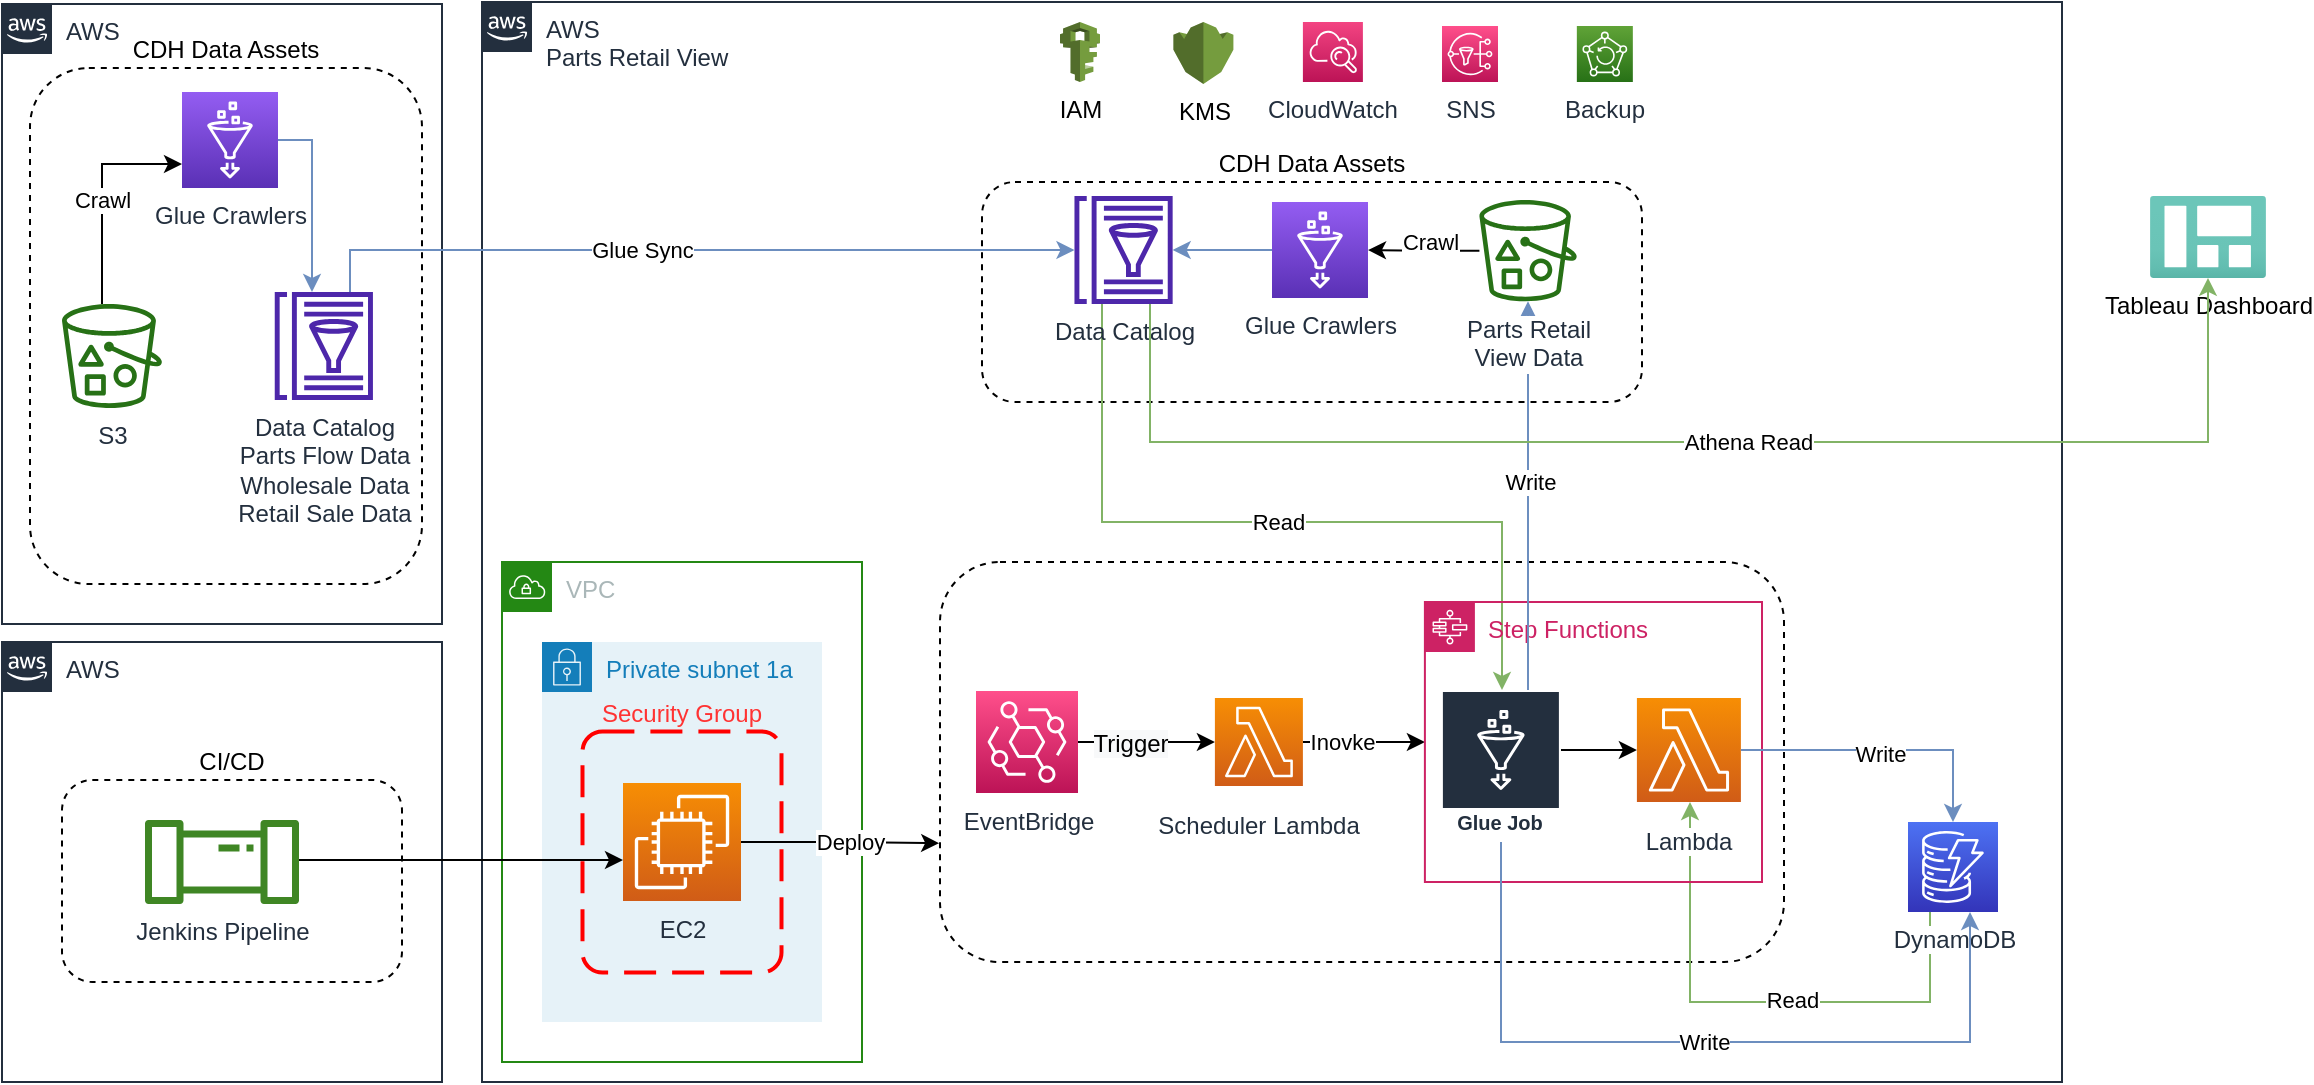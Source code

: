 <mxfile version="17.4.5" type="github">
  <diagram id="Ht1M8jgEwFfnCIfOTk4-" name="Page-1">
    <mxGraphModel dx="1117" dy="609" grid="1" gridSize="10" guides="1" tooltips="1" connect="1" arrows="1" fold="1" page="1" pageScale="1" pageWidth="1169" pageHeight="827" math="0" shadow="0">
      <root>
        <mxCell id="0" />
        <mxCell id="1" parent="0" />
        <mxCell id="UEzPUAAOIrF-is8g5C7q-74" value="AWS&lt;br&gt;Parts Retail View" style="points=[[0,0],[0.25,0],[0.5,0],[0.75,0],[1,0],[1,0.25],[1,0.5],[1,0.75],[1,1],[0.75,1],[0.5,1],[0.25,1],[0,1],[0,0.75],[0,0.5],[0,0.25]];outlineConnect=0;gradientColor=none;html=1;whiteSpace=wrap;fontSize=12;fontStyle=0;shape=mxgraph.aws4.group;grIcon=mxgraph.aws4.group_aws_cloud_alt;strokeColor=#232F3E;fillColor=none;verticalAlign=top;align=left;spacingLeft=30;fontColor=#232F3E;dashed=0;labelBackgroundColor=#ffffff;container=1;pointerEvents=0;collapsible=0;recursiveResize=0;" parent="1" vertex="1">
          <mxGeometry x="266" y="110" width="790" height="540" as="geometry" />
        </mxCell>
        <mxCell id="5JZvCcHymxRbm2tx9UMQ-85" value="" style="rounded=1;whiteSpace=wrap;html=1;dashed=1;align=center;labelPosition=center;verticalLabelPosition=top;verticalAlign=bottom;" vertex="1" parent="UEzPUAAOIrF-is8g5C7q-74">
          <mxGeometry x="229" y="280" width="422" height="200" as="geometry" />
        </mxCell>
        <mxCell id="5JZvCcHymxRbm2tx9UMQ-83" value="CDH Data Assets" style="rounded=1;whiteSpace=wrap;html=1;dashed=1;align=center;labelPosition=center;verticalLabelPosition=top;verticalAlign=bottom;" vertex="1" parent="UEzPUAAOIrF-is8g5C7q-74">
          <mxGeometry x="250" y="90" width="330" height="110" as="geometry" />
        </mxCell>
        <mxCell id="D5x38RxMxP4ojH3yNYhL-5" value="IAM" style="outlineConnect=0;dashed=0;verticalLabelPosition=bottom;verticalAlign=top;align=center;html=1;shape=mxgraph.aws3.iam;fillColor=#759C3E;gradientColor=none;" parent="UEzPUAAOIrF-is8g5C7q-74" vertex="1">
          <mxGeometry x="289" y="10" width="20" height="30" as="geometry" />
        </mxCell>
        <mxCell id="D5x38RxMxP4ojH3yNYhL-6" value="KMS" style="outlineConnect=0;dashed=0;verticalLabelPosition=bottom;verticalAlign=top;align=center;html=1;shape=mxgraph.aws3.kms;fillColor=#759C3E;gradientColor=none;" parent="UEzPUAAOIrF-is8g5C7q-74" vertex="1">
          <mxGeometry x="345.7" y="10" width="30" height="31" as="geometry" />
        </mxCell>
        <mxCell id="HbvPqLadg1i_rSj2PFfl-3" value="Read" style="edgeStyle=orthogonalEdgeStyle;rounded=0;orthogonalLoop=1;jettySize=auto;html=1;fillColor=#d5e8d4;strokeColor=#82b366;" parent="UEzPUAAOIrF-is8g5C7q-74" source="D5x38RxMxP4ojH3yNYhL-64" target="D5x38RxMxP4ojH3yNYhL-71" edge="1">
          <mxGeometry relative="1" as="geometry">
            <Array as="points">
              <mxPoint x="310" y="260" />
              <mxPoint x="510" y="260" />
            </Array>
          </mxGeometry>
        </mxCell>
        <mxCell id="D5x38RxMxP4ojH3yNYhL-64" value="Data Catalog" style="sketch=0;outlineConnect=0;fontColor=#232F3E;gradientColor=none;fillColor=#4D27AA;strokeColor=none;dashed=0;verticalLabelPosition=bottom;verticalAlign=top;align=center;html=1;fontSize=12;fontStyle=0;aspect=fixed;pointerEvents=1;shape=mxgraph.aws4.glue_data_catalog;" parent="UEzPUAAOIrF-is8g5C7q-74" vertex="1">
          <mxGeometry x="295.86" y="97" width="49.84" height="54" as="geometry" />
        </mxCell>
        <mxCell id="5JZvCcHymxRbm2tx9UMQ-124" style="edgeStyle=orthogonalEdgeStyle;rounded=0;orthogonalLoop=1;jettySize=auto;html=1;fontColor=#000000;fillColor=#d5e8d4;strokeColor=#82b366;" edge="1" parent="UEzPUAAOIrF-is8g5C7q-74" source="D5x38RxMxP4ojH3yNYhL-75" target="D5x38RxMxP4ojH3yNYhL-72">
          <mxGeometry relative="1" as="geometry">
            <Array as="points">
              <mxPoint x="724" y="500" />
              <mxPoint x="604" y="500" />
            </Array>
          </mxGeometry>
        </mxCell>
        <mxCell id="5JZvCcHymxRbm2tx9UMQ-125" value="Read" style="edgeLabel;html=1;align=center;verticalAlign=middle;resizable=0;points=[];fontColor=#000000;" vertex="1" connectable="0" parent="5JZvCcHymxRbm2tx9UMQ-124">
          <mxGeometry x="-0.567" y="-1" relative="1" as="geometry">
            <mxPoint x="-57" as="offset" />
          </mxGeometry>
        </mxCell>
        <mxCell id="D5x38RxMxP4ojH3yNYhL-75" value="DynamoDB" style="outlineConnect=0;fontColor=#232F3E;gradientColor=#4D72F3;gradientDirection=north;fillColor=#3334B9;strokeColor=#ffffff;dashed=0;verticalLabelPosition=bottom;verticalAlign=top;align=center;html=1;fontSize=12;fontStyle=0;aspect=fixed;shape=mxgraph.aws4.resourceIcon;resIcon=mxgraph.aws4.dynamodb;labelBackgroundColor=#ffffff;" parent="UEzPUAAOIrF-is8g5C7q-74" vertex="1">
          <mxGeometry x="713" y="410" width="45" height="45" as="geometry" />
        </mxCell>
        <mxCell id="D5x38RxMxP4ojH3yNYhL-73" style="edgeStyle=orthogonalEdgeStyle;rounded=0;orthogonalLoop=1;jettySize=auto;html=1;" parent="UEzPUAAOIrF-is8g5C7q-74" source="D5x38RxMxP4ojH3yNYhL-67" target="D5x38RxMxP4ojH3yNYhL-68" edge="1">
          <mxGeometry relative="1" as="geometry">
            <Array as="points">
              <mxPoint x="357" y="370" />
              <mxPoint x="357" y="370" />
            </Array>
          </mxGeometry>
        </mxCell>
        <mxCell id="5JZvCcHymxRbm2tx9UMQ-79" value="&lt;span style=&quot;font-size: 12px ; background-color: rgb(248 , 249 , 250)&quot;&gt;Trigger&lt;/span&gt;" style="edgeLabel;html=1;align=center;verticalAlign=middle;resizable=0;points=[];" vertex="1" connectable="0" parent="D5x38RxMxP4ojH3yNYhL-73">
          <mxGeometry x="-0.246" y="-1" relative="1" as="geometry">
            <mxPoint as="offset" />
          </mxGeometry>
        </mxCell>
        <mxCell id="D5x38RxMxP4ojH3yNYhL-67" value="EventBridge" style="sketch=0;points=[[0,0,0],[0.25,0,0],[0.5,0,0],[0.75,0,0],[1,0,0],[0,1,0],[0.25,1,0],[0.5,1,0],[0.75,1,0],[1,1,0],[0,0.25,0],[0,0.5,0],[0,0.75,0],[1,0.25,0],[1,0.5,0],[1,0.75,0]];outlineConnect=0;fontColor=#232F3E;gradientColor=#FF4F8B;gradientDirection=north;fillColor=#BC1356;strokeColor=#ffffff;dashed=0;verticalLabelPosition=bottom;verticalAlign=top;align=center;html=1;fontSize=12;fontStyle=0;aspect=fixed;shape=mxgraph.aws4.resourceIcon;resIcon=mxgraph.aws4.eventbridge;" parent="UEzPUAAOIrF-is8g5C7q-74" vertex="1">
          <mxGeometry x="247" y="344.5" width="51" height="51" as="geometry" />
        </mxCell>
        <mxCell id="D5x38RxMxP4ojH3yNYhL-74" style="edgeStyle=orthogonalEdgeStyle;rounded=0;orthogonalLoop=1;jettySize=auto;html=1;" parent="UEzPUAAOIrF-is8g5C7q-74" source="D5x38RxMxP4ojH3yNYhL-68" target="D5x38RxMxP4ojH3yNYhL-70" edge="1">
          <mxGeometry relative="1" as="geometry">
            <Array as="points">
              <mxPoint x="437" y="370" />
              <mxPoint x="437" y="370" />
            </Array>
          </mxGeometry>
        </mxCell>
        <mxCell id="5JZvCcHymxRbm2tx9UMQ-80" value="Inovke" style="edgeLabel;html=1;align=center;verticalAlign=middle;resizable=0;points=[];" vertex="1" connectable="0" parent="D5x38RxMxP4ojH3yNYhL-74">
          <mxGeometry x="0.386" y="-1" relative="1" as="geometry">
            <mxPoint x="-23" y="-1" as="offset" />
          </mxGeometry>
        </mxCell>
        <mxCell id="D5x38RxMxP4ojH3yNYhL-68" value="Scheduler Lambda" style="outlineConnect=0;fontColor=#232F3E;gradientColor=#F78E04;gradientDirection=north;fillColor=#D05C17;strokeColor=#ffffff;dashed=0;verticalLabelPosition=bottom;verticalAlign=top;align=center;html=1;fontSize=12;fontStyle=0;aspect=fixed;shape=mxgraph.aws4.resourceIcon;resIcon=mxgraph.aws4.lambda;labelBackgroundColor=#ffffff;spacingTop=6;" parent="UEzPUAAOIrF-is8g5C7q-74" vertex="1">
          <mxGeometry x="366.45" y="348" width="44" height="44" as="geometry" />
        </mxCell>
        <mxCell id="D5x38RxMxP4ojH3yNYhL-70" value="Step Functions" style="points=[[0,0],[0.25,0],[0.5,0],[0.75,0],[1,0],[1,0.25],[1,0.5],[1,0.75],[1,1],[0.75,1],[0.5,1],[0.25,1],[0,1],[0,0.75],[0,0.5],[0,0.25]];outlineConnect=0;gradientColor=none;html=1;whiteSpace=wrap;fontSize=12;fontStyle=0;container=1;pointerEvents=0;collapsible=0;recursiveResize=0;shape=mxgraph.aws4.group;grIcon=mxgraph.aws4.group_aws_step_functions_workflow;strokeColor=#CD2264;fillColor=none;verticalAlign=top;align=left;spacingLeft=30;fontColor=#CD2264;dashed=0;" parent="UEzPUAAOIrF-is8g5C7q-74" vertex="1">
          <mxGeometry x="471.45" y="300" width="168.55" height="140" as="geometry" />
        </mxCell>
        <mxCell id="D5x38RxMxP4ojH3yNYhL-72" value="Lambda" style="outlineConnect=0;fontColor=#232F3E;gradientColor=#F78E04;gradientDirection=north;fillColor=#D05C17;strokeColor=#ffffff;dashed=0;verticalLabelPosition=bottom;verticalAlign=top;align=center;html=1;fontSize=12;fontStyle=0;aspect=fixed;shape=mxgraph.aws4.resourceIcon;resIcon=mxgraph.aws4.lambda;labelBackgroundColor=#ffffff;spacingTop=6;" parent="D5x38RxMxP4ojH3yNYhL-70" vertex="1">
          <mxGeometry x="106" y="48" width="52" height="52" as="geometry" />
        </mxCell>
        <mxCell id="5JZvCcHymxRbm2tx9UMQ-113" style="edgeStyle=orthogonalEdgeStyle;rounded=0;orthogonalLoop=1;jettySize=auto;html=1;fontColor=#000000;fillColor=#dae8fc;strokeColor=#6c8ebf;" edge="1" parent="UEzPUAAOIrF-is8g5C7q-74" source="D5x38RxMxP4ojH3yNYhL-71" target="HbvPqLadg1i_rSj2PFfl-5">
          <mxGeometry relative="1" as="geometry">
            <Array as="points">
              <mxPoint x="523" y="240" />
              <mxPoint x="523" y="240" />
            </Array>
          </mxGeometry>
        </mxCell>
        <mxCell id="5JZvCcHymxRbm2tx9UMQ-115" style="edgeStyle=orthogonalEdgeStyle;rounded=0;orthogonalLoop=1;jettySize=auto;html=1;fontColor=#000000;fillColor=#dae8fc;strokeColor=#6c8ebf;" edge="1" parent="UEzPUAAOIrF-is8g5C7q-74" source="D5x38RxMxP4ojH3yNYhL-71" target="D5x38RxMxP4ojH3yNYhL-75">
          <mxGeometry relative="1" as="geometry">
            <Array as="points">
              <mxPoint x="510" y="520" />
              <mxPoint x="744" y="520" />
            </Array>
          </mxGeometry>
        </mxCell>
        <mxCell id="5JZvCcHymxRbm2tx9UMQ-122" value="Write" style="edgeLabel;html=1;align=center;verticalAlign=middle;resizable=0;points=[];fontColor=#000000;" vertex="1" connectable="0" parent="5JZvCcHymxRbm2tx9UMQ-115">
          <mxGeometry x="0.01" relative="1" as="geometry">
            <mxPoint as="offset" />
          </mxGeometry>
        </mxCell>
        <mxCell id="5JZvCcHymxRbm2tx9UMQ-121" style="edgeStyle=orthogonalEdgeStyle;rounded=0;orthogonalLoop=1;jettySize=auto;html=1;fontColor=#000000;" edge="1" parent="UEzPUAAOIrF-is8g5C7q-74" source="D5x38RxMxP4ojH3yNYhL-71" target="D5x38RxMxP4ojH3yNYhL-72">
          <mxGeometry relative="1" as="geometry">
            <Array as="points">
              <mxPoint x="544" y="374" />
              <mxPoint x="544" y="374" />
            </Array>
          </mxGeometry>
        </mxCell>
        <mxCell id="D5x38RxMxP4ojH3yNYhL-71" value="Glue Job" style="sketch=0;outlineConnect=0;fontColor=#232F3E;gradientColor=none;strokeColor=#ffffff;fillColor=#232F3E;dashed=0;verticalLabelPosition=middle;verticalAlign=bottom;align=center;html=1;whiteSpace=wrap;fontSize=10;fontStyle=1;spacing=3;shape=mxgraph.aws4.productIcon;prIcon=mxgraph.aws4.glue;" parent="UEzPUAAOIrF-is8g5C7q-74" vertex="1">
          <mxGeometry x="479.45" y="344" width="60" height="76" as="geometry" />
        </mxCell>
        <mxCell id="D5x38RxMxP4ojH3yNYhL-89" value="CloudWatch" style="outlineConnect=0;fontColor=#232F3E;gradientColor=#F34482;gradientDirection=north;fillColor=#BC1356;strokeColor=#ffffff;dashed=0;verticalLabelPosition=bottom;verticalAlign=top;align=center;html=1;fontSize=12;fontStyle=0;aspect=fixed;shape=mxgraph.aws4.resourceIcon;resIcon=mxgraph.aws4.cloudwatch;labelBackgroundColor=#ffffff;" parent="UEzPUAAOIrF-is8g5C7q-74" vertex="1">
          <mxGeometry x="410.45" y="10" width="30" height="30" as="geometry" />
        </mxCell>
        <mxCell id="HbvPqLadg1i_rSj2PFfl-2" value="SNS" style="sketch=0;points=[[0,0,0],[0.25,0,0],[0.5,0,0],[0.75,0,0],[1,0,0],[0,1,0],[0.25,1,0],[0.5,1,0],[0.75,1,0],[1,1,0],[0,0.25,0],[0,0.5,0],[0,0.75,0],[1,0.25,0],[1,0.5,0],[1,0.75,0]];outlineConnect=0;fontColor=#232F3E;gradientColor=#FF4F8B;gradientDirection=north;fillColor=#BC1356;strokeColor=#ffffff;dashed=0;verticalLabelPosition=bottom;verticalAlign=top;align=center;html=1;fontSize=12;fontStyle=0;aspect=fixed;shape=mxgraph.aws4.resourceIcon;resIcon=mxgraph.aws4.sns;" parent="UEzPUAAOIrF-is8g5C7q-74" vertex="1">
          <mxGeometry x="480" y="12" width="28" height="28" as="geometry" />
        </mxCell>
        <mxCell id="5JZvCcHymxRbm2tx9UMQ-87" style="edgeStyle=orthogonalEdgeStyle;rounded=0;orthogonalLoop=1;jettySize=auto;html=1;entryX=1;entryY=0.5;entryDx=0;entryDy=0;entryPerimeter=0;fillColor=#dae8fc;strokeColor=#000000;" edge="1" parent="UEzPUAAOIrF-is8g5C7q-74" source="HbvPqLadg1i_rSj2PFfl-5" target="5JZvCcHymxRbm2tx9UMQ-86">
          <mxGeometry relative="1" as="geometry" />
        </mxCell>
        <mxCell id="HbvPqLadg1i_rSj2PFfl-5" value="Parts Retail &lt;br&gt;View Data" style="outlineConnect=0;fontColor=#232F3E;gradientColor=none;fillColor=#277116;strokeColor=none;dashed=0;verticalLabelPosition=bottom;verticalAlign=top;align=center;html=1;fontSize=12;fontStyle=0;aspect=fixed;pointerEvents=1;shape=mxgraph.aws4.bucket_with_objects;labelBackgroundColor=#ffffff;" parent="UEzPUAAOIrF-is8g5C7q-74" vertex="1">
          <mxGeometry x="498.7" y="99" width="48.72" height="50.65" as="geometry" />
        </mxCell>
        <mxCell id="5JZvCcHymxRbm2tx9UMQ-89" style="edgeStyle=orthogonalEdgeStyle;rounded=0;orthogonalLoop=1;jettySize=auto;html=1;fillColor=#dae8fc;strokeColor=#6c8ebf;" edge="1" parent="UEzPUAAOIrF-is8g5C7q-74" source="5JZvCcHymxRbm2tx9UMQ-86" target="D5x38RxMxP4ojH3yNYhL-64">
          <mxGeometry relative="1" as="geometry" />
        </mxCell>
        <mxCell id="5JZvCcHymxRbm2tx9UMQ-86" value="Glue Crawlers" style="sketch=0;points=[[0,0,0],[0.25,0,0],[0.5,0,0],[0.75,0,0],[1,0,0],[0,1,0],[0.25,1,0],[0.5,1,0],[0.75,1,0],[1,1,0],[0,0.25,0],[0,0.5,0],[0,0.75,0],[1,0.25,0],[1,0.5,0],[1,0.75,0]];outlineConnect=0;fontColor=#232F3E;gradientColor=#945DF2;gradientDirection=north;fillColor=#5A30B5;strokeColor=#ffffff;dashed=0;verticalLabelPosition=bottom;verticalAlign=top;align=center;html=1;fontSize=12;fontStyle=0;aspect=fixed;shape=mxgraph.aws4.resourceIcon;resIcon=mxgraph.aws4.glue;" vertex="1" parent="UEzPUAAOIrF-is8g5C7q-74">
          <mxGeometry x="395" y="100" width="48" height="48" as="geometry" />
        </mxCell>
        <mxCell id="5JZvCcHymxRbm2tx9UMQ-90" value="VPC" style="points=[[0,0],[0.25,0],[0.5,0],[0.75,0],[1,0],[1,0.25],[1,0.5],[1,0.75],[1,1],[0.75,1],[0.5,1],[0.25,1],[0,1],[0,0.75],[0,0.5],[0,0.25]];outlineConnect=0;gradientColor=none;html=1;whiteSpace=wrap;fontSize=12;fontStyle=0;container=1;pointerEvents=0;collapsible=0;recursiveResize=0;shape=mxgraph.aws4.group;grIcon=mxgraph.aws4.group_vpc;strokeColor=#248814;fillColor=none;verticalAlign=top;align=left;spacingLeft=30;fontColor=#AAB7B8;dashed=0;" vertex="1" parent="UEzPUAAOIrF-is8g5C7q-74">
          <mxGeometry x="10" y="280" width="180" height="250" as="geometry" />
        </mxCell>
        <mxCell id="5JZvCcHymxRbm2tx9UMQ-92" value="Private subnet 1a" style="points=[[0,0],[0.25,0],[0.5,0],[0.75,0],[1,0],[1,0.25],[1,0.5],[1,0.75],[1,1],[0.75,1],[0.5,1],[0.25,1],[0,1],[0,0.75],[0,0.5],[0,0.25]];outlineConnect=0;gradientColor=none;html=1;whiteSpace=wrap;fontSize=12;fontStyle=0;container=1;pointerEvents=0;collapsible=0;recursiveResize=0;shape=mxgraph.aws4.group;grIcon=mxgraph.aws4.group_security_group;grStroke=0;strokeColor=#147EBA;fillColor=#E6F2F8;verticalAlign=top;align=left;spacingLeft=30;fontColor=#147EBA;dashed=0;" vertex="1" parent="5JZvCcHymxRbm2tx9UMQ-90">
          <mxGeometry x="20" y="40" width="140" height="190" as="geometry" />
        </mxCell>
        <mxCell id="5JZvCcHymxRbm2tx9UMQ-93" value="Security Group" style="rounded=1;arcSize=10;dashed=1;strokeColor=#ff0000;fillColor=none;gradientColor=none;dashPattern=8 4;strokeWidth=2;labelPosition=center;verticalLabelPosition=top;align=center;verticalAlign=bottom;fontColor=#FF3333;" vertex="1" parent="5JZvCcHymxRbm2tx9UMQ-92">
          <mxGeometry x="20.25" y="44.75" width="99.5" height="120.5" as="geometry" />
        </mxCell>
        <mxCell id="5JZvCcHymxRbm2tx9UMQ-95" value="EC2" style="sketch=0;points=[[0,0,0],[0.25,0,0],[0.5,0,0],[0.75,0,0],[1,0,0],[0,1,0],[0.25,1,0],[0.5,1,0],[0.75,1,0],[1,1,0],[0,0.25,0],[0,0.5,0],[0,0.75,0],[1,0.25,0],[1,0.5,0],[1,0.75,0]];outlineConnect=0;fontColor=#232F3E;gradientColor=#F78E04;gradientDirection=north;fillColor=#D05C17;strokeColor=#ffffff;dashed=0;verticalLabelPosition=bottom;verticalAlign=top;align=center;html=1;fontSize=12;fontStyle=0;aspect=fixed;shape=mxgraph.aws4.resourceIcon;resIcon=mxgraph.aws4.ec2;" vertex="1" parent="5JZvCcHymxRbm2tx9UMQ-92">
          <mxGeometry x="40.5" y="70.5" width="59" height="59" as="geometry" />
        </mxCell>
        <mxCell id="5JZvCcHymxRbm2tx9UMQ-99" style="edgeStyle=orthogonalEdgeStyle;rounded=0;orthogonalLoop=1;jettySize=auto;html=1;entryX=-0.001;entryY=0.703;entryDx=0;entryDy=0;entryPerimeter=0;fontColor=#FF3333;" edge="1" parent="UEzPUAAOIrF-is8g5C7q-74" source="5JZvCcHymxRbm2tx9UMQ-95" target="5JZvCcHymxRbm2tx9UMQ-85">
          <mxGeometry relative="1" as="geometry" />
        </mxCell>
        <mxCell id="5JZvCcHymxRbm2tx9UMQ-100" value="Deploy" style="edgeLabel;html=1;align=center;verticalAlign=middle;resizable=0;points=[];fontColor=#000000;" vertex="1" connectable="0" parent="5JZvCcHymxRbm2tx9UMQ-99">
          <mxGeometry x="-0.254" y="-1" relative="1" as="geometry">
            <mxPoint x="17" y="-1" as="offset" />
          </mxGeometry>
        </mxCell>
        <mxCell id="5JZvCcHymxRbm2tx9UMQ-116" style="edgeStyle=orthogonalEdgeStyle;rounded=0;orthogonalLoop=1;jettySize=auto;html=1;fontColor=#000000;fillColor=#dae8fc;strokeColor=#6c8ebf;" edge="1" parent="UEzPUAAOIrF-is8g5C7q-74" source="D5x38RxMxP4ojH3yNYhL-72" target="D5x38RxMxP4ojH3yNYhL-75">
          <mxGeometry relative="1" as="geometry" />
        </mxCell>
        <mxCell id="5JZvCcHymxRbm2tx9UMQ-119" value="Write" style="edgeLabel;html=1;align=center;verticalAlign=middle;resizable=0;points=[];fontColor=#000000;" vertex="1" connectable="0" parent="5JZvCcHymxRbm2tx9UMQ-116">
          <mxGeometry x="-0.027" y="-2" relative="1" as="geometry">
            <mxPoint as="offset" />
          </mxGeometry>
        </mxCell>
        <mxCell id="5JZvCcHymxRbm2tx9UMQ-131" value="Write" style="edgeLabel;html=1;align=center;verticalAlign=middle;resizable=0;points=[];fontColor=#000000;" vertex="1" connectable="0" parent="5JZvCcHymxRbm2tx9UMQ-116">
          <mxGeometry x="-0.027" y="-2" relative="1" as="geometry">
            <mxPoint x="-175" y="-136" as="offset" />
          </mxGeometry>
        </mxCell>
        <mxCell id="5JZvCcHymxRbm2tx9UMQ-117" value="Backup" style="sketch=0;points=[[0,0,0],[0.25,0,0],[0.5,0,0],[0.75,0,0],[1,0,0],[0,1,0],[0.25,1,0],[0.5,1,0],[0.75,1,0],[1,1,0],[0,0.25,0],[0,0.5,0],[0,0.75,0],[1,0.25,0],[1,0.5,0],[1,0.75,0]];outlineConnect=0;fontColor=#232F3E;gradientColor=#60A337;gradientDirection=north;fillColor=#277116;strokeColor=#ffffff;dashed=0;verticalLabelPosition=bottom;verticalAlign=top;align=center;html=1;fontSize=12;fontStyle=0;aspect=fixed;shape=mxgraph.aws4.resourceIcon;resIcon=mxgraph.aws4.backup;" vertex="1" parent="UEzPUAAOIrF-is8g5C7q-74">
          <mxGeometry x="547.42" y="12" width="28" height="28" as="geometry" />
        </mxCell>
        <mxCell id="5JZvCcHymxRbm2tx9UMQ-59" value="AWS&amp;nbsp;" style="points=[[0,0],[0.25,0],[0.5,0],[0.75,0],[1,0],[1,0.25],[1,0.5],[1,0.75],[1,1],[0.75,1],[0.5,1],[0.25,1],[0,1],[0,0.75],[0,0.5],[0,0.25]];outlineConnect=0;gradientColor=none;html=1;whiteSpace=wrap;fontSize=12;fontStyle=0;shape=mxgraph.aws4.group;grIcon=mxgraph.aws4.group_aws_cloud_alt;strokeColor=#232F3E;fillColor=none;verticalAlign=top;align=left;spacingLeft=30;fontColor=#232F3E;dashed=0;labelBackgroundColor=#ffffff;container=1;pointerEvents=0;collapsible=0;recursiveResize=0;" vertex="1" parent="1">
          <mxGeometry x="26" y="111" width="220" height="310" as="geometry" />
        </mxCell>
        <mxCell id="5JZvCcHymxRbm2tx9UMQ-71" value="CDH Data Assets" style="rounded=1;whiteSpace=wrap;html=1;dashed=1;align=center;labelPosition=center;verticalLabelPosition=top;verticalAlign=bottom;" vertex="1" parent="5JZvCcHymxRbm2tx9UMQ-59">
          <mxGeometry x="14" y="32" width="196" height="258" as="geometry" />
        </mxCell>
        <mxCell id="5JZvCcHymxRbm2tx9UMQ-60" value="Data Catalog&lt;br&gt;Parts Flow Data&lt;br&gt;Wholesale Data&lt;br&gt;Retail Sale Data" style="sketch=0;outlineConnect=0;fontColor=#232F3E;gradientColor=none;fillColor=#4D27AA;strokeColor=none;dashed=0;verticalLabelPosition=bottom;verticalAlign=top;align=center;html=1;fontSize=12;fontStyle=0;aspect=fixed;pointerEvents=1;shape=mxgraph.aws4.glue_data_catalog;" vertex="1" parent="5JZvCcHymxRbm2tx9UMQ-59">
          <mxGeometry x="136" y="144" width="49.84" height="54" as="geometry" />
        </mxCell>
        <mxCell id="5JZvCcHymxRbm2tx9UMQ-77" style="edgeStyle=orthogonalEdgeStyle;rounded=0;orthogonalLoop=1;jettySize=auto;html=1;entryX=0;entryY=0.75;entryDx=0;entryDy=0;entryPerimeter=0;" edge="1" parent="5JZvCcHymxRbm2tx9UMQ-59" source="5JZvCcHymxRbm2tx9UMQ-61" target="5JZvCcHymxRbm2tx9UMQ-67">
          <mxGeometry relative="1" as="geometry">
            <Array as="points">
              <mxPoint x="50" y="80" />
            </Array>
          </mxGeometry>
        </mxCell>
        <mxCell id="5JZvCcHymxRbm2tx9UMQ-78" value="Crawl" style="edgeLabel;html=1;align=center;verticalAlign=middle;resizable=0;points=[];" vertex="1" connectable="0" parent="5JZvCcHymxRbm2tx9UMQ-77">
          <mxGeometry x="-0.049" relative="1" as="geometry">
            <mxPoint as="offset" />
          </mxGeometry>
        </mxCell>
        <mxCell id="5JZvCcHymxRbm2tx9UMQ-88" value="Crawl" style="edgeLabel;html=1;align=center;verticalAlign=middle;resizable=0;points=[];" vertex="1" connectable="0" parent="5JZvCcHymxRbm2tx9UMQ-77">
          <mxGeometry x="-0.049" relative="1" as="geometry">
            <mxPoint x="664" y="21" as="offset" />
          </mxGeometry>
        </mxCell>
        <mxCell id="5JZvCcHymxRbm2tx9UMQ-61" value="S3" style="outlineConnect=0;fontColor=#232F3E;gradientColor=none;fillColor=#277116;strokeColor=none;dashed=0;verticalLabelPosition=bottom;verticalAlign=top;align=center;html=1;fontSize=12;fontStyle=0;aspect=fixed;pointerEvents=1;shape=mxgraph.aws4.bucket_with_objects;labelBackgroundColor=#ffffff;" vertex="1" parent="5JZvCcHymxRbm2tx9UMQ-59">
          <mxGeometry x="30" y="150" width="50" height="51.99" as="geometry" />
        </mxCell>
        <mxCell id="5JZvCcHymxRbm2tx9UMQ-69" style="edgeStyle=orthogonalEdgeStyle;rounded=0;orthogonalLoop=1;jettySize=auto;html=1;fillColor=#dae8fc;strokeColor=#6c8ebf;" edge="1" parent="5JZvCcHymxRbm2tx9UMQ-59" source="5JZvCcHymxRbm2tx9UMQ-67" target="5JZvCcHymxRbm2tx9UMQ-60">
          <mxGeometry relative="1" as="geometry">
            <Array as="points">
              <mxPoint x="155" y="68" />
            </Array>
          </mxGeometry>
        </mxCell>
        <mxCell id="5JZvCcHymxRbm2tx9UMQ-67" value="Glue Crawlers" style="sketch=0;points=[[0,0,0],[0.25,0,0],[0.5,0,0],[0.75,0,0],[1,0,0],[0,1,0],[0.25,1,0],[0.5,1,0],[0.75,1,0],[1,1,0],[0,0.25,0],[0,0.5,0],[0,0.75,0],[1,0.25,0],[1,0.5,0],[1,0.75,0]];outlineConnect=0;fontColor=#232F3E;gradientColor=#945DF2;gradientDirection=north;fillColor=#5A30B5;strokeColor=#ffffff;dashed=0;verticalLabelPosition=bottom;verticalAlign=top;align=center;html=1;fontSize=12;fontStyle=0;aspect=fixed;shape=mxgraph.aws4.resourceIcon;resIcon=mxgraph.aws4.glue;" vertex="1" parent="5JZvCcHymxRbm2tx9UMQ-59">
          <mxGeometry x="90" y="44" width="48" height="48" as="geometry" />
        </mxCell>
        <mxCell id="5JZvCcHymxRbm2tx9UMQ-72" style="edgeStyle=orthogonalEdgeStyle;rounded=0;orthogonalLoop=1;jettySize=auto;html=1;fillColor=#dae8fc;strokeColor=#6c8ebf;" edge="1" parent="1" source="5JZvCcHymxRbm2tx9UMQ-60" target="D5x38RxMxP4ojH3yNYhL-64">
          <mxGeometry relative="1" as="geometry">
            <Array as="points">
              <mxPoint x="200" y="234" />
            </Array>
          </mxGeometry>
        </mxCell>
        <mxCell id="5JZvCcHymxRbm2tx9UMQ-73" value="Glue Sync" style="edgeLabel;html=1;align=center;verticalAlign=middle;resizable=0;points=[];" vertex="1" connectable="0" parent="5JZvCcHymxRbm2tx9UMQ-72">
          <mxGeometry x="-0.132" relative="1" as="geometry">
            <mxPoint as="offset" />
          </mxGeometry>
        </mxCell>
        <mxCell id="5JZvCcHymxRbm2tx9UMQ-102" value="AWS&amp;nbsp;" style="points=[[0,0],[0.25,0],[0.5,0],[0.75,0],[1,0],[1,0.25],[1,0.5],[1,0.75],[1,1],[0.75,1],[0.5,1],[0.25,1],[0,1],[0,0.75],[0,0.5],[0,0.25]];outlineConnect=0;gradientColor=none;html=1;whiteSpace=wrap;fontSize=12;fontStyle=0;shape=mxgraph.aws4.group;grIcon=mxgraph.aws4.group_aws_cloud_alt;strokeColor=#232F3E;fillColor=none;verticalAlign=top;align=left;spacingLeft=30;fontColor=#232F3E;dashed=0;labelBackgroundColor=#ffffff;container=1;pointerEvents=0;collapsible=0;recursiveResize=0;" vertex="1" parent="1">
          <mxGeometry x="26" y="430" width="220" height="220" as="geometry" />
        </mxCell>
        <mxCell id="5JZvCcHymxRbm2tx9UMQ-103" value="CI/CD" style="rounded=1;whiteSpace=wrap;html=1;dashed=1;align=center;labelPosition=center;verticalLabelPosition=top;verticalAlign=bottom;" vertex="1" parent="5JZvCcHymxRbm2tx9UMQ-102">
          <mxGeometry x="30" y="69" width="170" height="101" as="geometry" />
        </mxCell>
        <mxCell id="5JZvCcHymxRbm2tx9UMQ-111" value="Jenkins Pipeline" style="sketch=0;outlineConnect=0;fontColor=#232F3E;gradientColor=none;fillColor=#3F8624;strokeColor=none;dashed=0;verticalLabelPosition=bottom;verticalAlign=top;align=center;html=1;fontSize=12;fontStyle=0;aspect=fixed;pointerEvents=1;shape=mxgraph.aws4.iot_analytics_pipeline;" vertex="1" parent="5JZvCcHymxRbm2tx9UMQ-102">
          <mxGeometry x="71" y="89" width="78" height="42" as="geometry" />
        </mxCell>
        <mxCell id="5JZvCcHymxRbm2tx9UMQ-112" style="edgeStyle=orthogonalEdgeStyle;rounded=0;orthogonalLoop=1;jettySize=auto;html=1;entryX=0;entryY=0.5;entryDx=0;entryDy=0;entryPerimeter=0;fontColor=#000000;" edge="1" parent="1">
          <mxGeometry relative="1" as="geometry">
            <mxPoint x="174.5" y="539" as="sourcePoint" />
            <mxPoint x="336.5" y="539" as="targetPoint" />
            <Array as="points">
              <mxPoint x="216" y="539" />
              <mxPoint x="216" y="539" />
            </Array>
          </mxGeometry>
        </mxCell>
        <mxCell id="HbvPqLadg1i_rSj2PFfl-9" value="Tableau Dashboard" style="aspect=fixed;html=1;points=[];align=center;image;fontSize=12;image=img/lib/azure2/general/Dashboard.svg;" parent="1" vertex="1">
          <mxGeometry x="1100" y="207" width="58" height="40.94" as="geometry" />
        </mxCell>
        <mxCell id="5JZvCcHymxRbm2tx9UMQ-127" style="edgeStyle=orthogonalEdgeStyle;rounded=0;orthogonalLoop=1;jettySize=auto;html=1;fontColor=#000000;fillColor=#d5e8d4;strokeColor=#82b366;" edge="1" parent="1" source="D5x38RxMxP4ojH3yNYhL-64" target="HbvPqLadg1i_rSj2PFfl-9">
          <mxGeometry relative="1" as="geometry">
            <Array as="points">
              <mxPoint x="600" y="330" />
              <mxPoint x="1129" y="330" />
            </Array>
          </mxGeometry>
        </mxCell>
        <mxCell id="5JZvCcHymxRbm2tx9UMQ-128" value="Athena Read" style="edgeLabel;html=1;align=center;verticalAlign=middle;resizable=0;points=[];fontColor=#000000;" vertex="1" connectable="0" parent="5JZvCcHymxRbm2tx9UMQ-127">
          <mxGeometry x="-0.057" relative="1" as="geometry">
            <mxPoint x="47" as="offset" />
          </mxGeometry>
        </mxCell>
      </root>
    </mxGraphModel>
  </diagram>
</mxfile>
